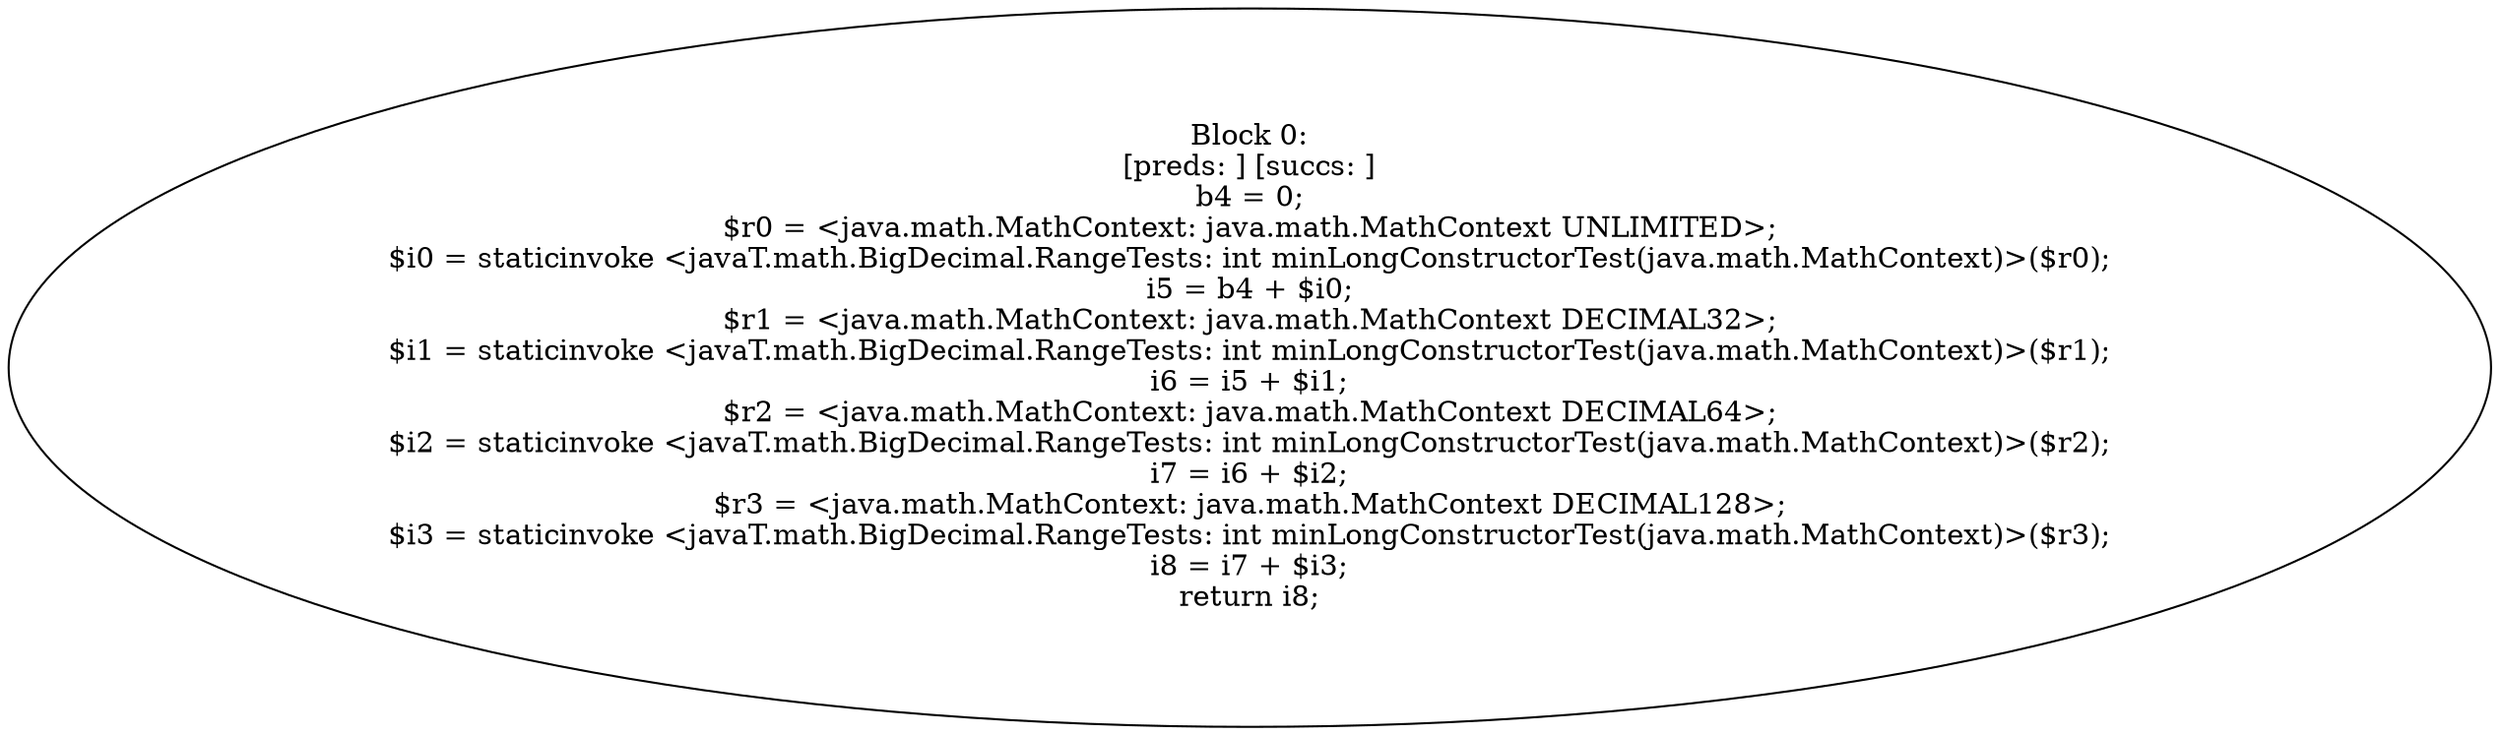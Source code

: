 digraph "unitGraph" {
    "Block 0:
[preds: ] [succs: ]
b4 = 0;
$r0 = <java.math.MathContext: java.math.MathContext UNLIMITED>;
$i0 = staticinvoke <javaT.math.BigDecimal.RangeTests: int minLongConstructorTest(java.math.MathContext)>($r0);
i5 = b4 + $i0;
$r1 = <java.math.MathContext: java.math.MathContext DECIMAL32>;
$i1 = staticinvoke <javaT.math.BigDecimal.RangeTests: int minLongConstructorTest(java.math.MathContext)>($r1);
i6 = i5 + $i1;
$r2 = <java.math.MathContext: java.math.MathContext DECIMAL64>;
$i2 = staticinvoke <javaT.math.BigDecimal.RangeTests: int minLongConstructorTest(java.math.MathContext)>($r2);
i7 = i6 + $i2;
$r3 = <java.math.MathContext: java.math.MathContext DECIMAL128>;
$i3 = staticinvoke <javaT.math.BigDecimal.RangeTests: int minLongConstructorTest(java.math.MathContext)>($r3);
i8 = i7 + $i3;
return i8;
"
}
